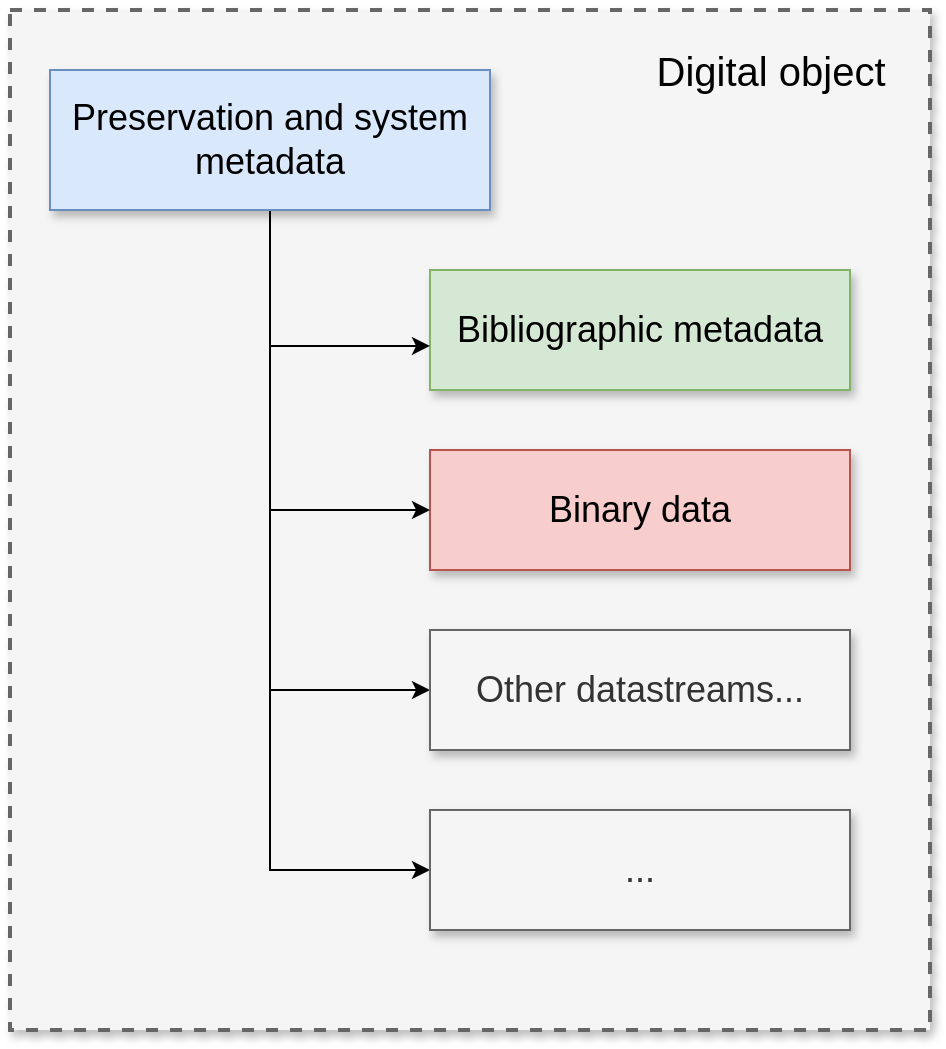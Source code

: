 <mxfile version="23.1.2" type="github">
  <diagram name="Page-1" id="90a13364-a465-7bf4-72fc-28e22215d7a0">
    <mxGraphModel dx="1364" dy="879" grid="1" gridSize="10" guides="1" tooltips="1" connect="1" arrows="1" fold="1" page="1" pageScale="1.5" pageWidth="1169" pageHeight="826" background="none" math="0" shadow="0">
      <root>
        <mxCell id="0" style=";html=1;" />
        <mxCell id="1" style=";html=1;" parent="0" />
        <mxCell id="3a17f1ce550125da-1" value="" style="whiteSpace=wrap;html=1;shadow=1;fontSize=20;fillColor=#f5f5f5;strokeColor=#666666;strokeWidth=2;dashed=1;" parent="1" vertex="1">
          <mxGeometry x="140" y="150" width="460" height="510" as="geometry" />
        </mxCell>
        <mxCell id="3a17f1ce550125da-4" value="Bibliographic metadata" style="whiteSpace=wrap;html=1;shadow=1;fontSize=18;fillColor=#d5e8d4;strokeColor=#82b366;" parent="1" vertex="1">
          <mxGeometry x="350" y="280" width="210" height="60" as="geometry" />
        </mxCell>
        <mxCell id="3a17f1ce550125da-5" value="Binary data" style="whiteSpace=wrap;html=1;shadow=1;fontSize=18;fillColor=#f8cecc;strokeColor=#b85450;" parent="1" vertex="1">
          <mxGeometry x="350" y="370" width="210" height="60" as="geometry" />
        </mxCell>
        <mxCell id="_ZWsoYf-q-NwRKAh8EJa-6" style="edgeStyle=orthogonalEdgeStyle;rounded=0;orthogonalLoop=1;jettySize=auto;html=1;entryX=0;entryY=0.5;entryDx=0;entryDy=0;" edge="1" parent="1" source="3a17f1ce550125da-6" target="3a17f1ce550125da-5">
          <mxGeometry relative="1" as="geometry" />
        </mxCell>
        <mxCell id="_ZWsoYf-q-NwRKAh8EJa-8" style="edgeStyle=orthogonalEdgeStyle;rounded=0;orthogonalLoop=1;jettySize=auto;html=1;entryX=0;entryY=0.5;entryDx=0;entryDy=0;" edge="1" parent="1" source="3a17f1ce550125da-6" target="_ZWsoYf-q-NwRKAh8EJa-7">
          <mxGeometry relative="1" as="geometry" />
        </mxCell>
        <mxCell id="_ZWsoYf-q-NwRKAh8EJa-10" style="edgeStyle=orthogonalEdgeStyle;rounded=0;orthogonalLoop=1;jettySize=auto;html=1;entryX=0;entryY=0.5;entryDx=0;entryDy=0;" edge="1" parent="1" source="3a17f1ce550125da-6" target="_ZWsoYf-q-NwRKAh8EJa-9">
          <mxGeometry relative="1" as="geometry" />
        </mxCell>
        <mxCell id="3a17f1ce550125da-6" value="Preservation and system metadata" style="whiteSpace=wrap;html=1;shadow=1;fontSize=18;fillColor=#dae8fc;strokeColor=#6c8ebf;" parent="1" vertex="1">
          <mxGeometry x="160" y="180" width="220" height="70" as="geometry" />
        </mxCell>
        <mxCell id="_ZWsoYf-q-NwRKAh8EJa-1" value="Digital object" style="text;html=1;align=center;verticalAlign=middle;resizable=0;points=[];autosize=1;strokeColor=none;fillColor=none;fontSize=20;" vertex="1" parent="1">
          <mxGeometry x="450" y="160" width="140" height="40" as="geometry" />
        </mxCell>
        <mxCell id="_ZWsoYf-q-NwRKAh8EJa-3" style="edgeStyle=orthogonalEdgeStyle;rounded=0;orthogonalLoop=1;jettySize=auto;html=1;entryX=0;entryY=0.633;entryDx=0;entryDy=0;entryPerimeter=0;" edge="1" parent="1" target="3a17f1ce550125da-4">
          <mxGeometry relative="1" as="geometry">
            <mxPoint x="270" y="270" as="sourcePoint" />
            <Array as="points">
              <mxPoint x="270" y="318" />
            </Array>
          </mxGeometry>
        </mxCell>
        <mxCell id="_ZWsoYf-q-NwRKAh8EJa-7" value="Other datastreams..." style="whiteSpace=wrap;html=1;shadow=1;fontSize=18;fillColor=#f5f5f5;fontColor=#333333;strokeColor=#666666;" vertex="1" parent="1">
          <mxGeometry x="350" y="460" width="210" height="60" as="geometry" />
        </mxCell>
        <mxCell id="_ZWsoYf-q-NwRKAh8EJa-9" value="..." style="whiteSpace=wrap;html=1;shadow=1;fontSize=18;fillColor=#f5f5f5;strokeColor=#666666;fontColor=#333333;" vertex="1" parent="1">
          <mxGeometry x="350" y="550" width="210" height="60" as="geometry" />
        </mxCell>
        <mxCell id="_ZWsoYf-q-NwRKAh8EJa-11" style="edgeStyle=orthogonalEdgeStyle;rounded=0;orthogonalLoop=1;jettySize=auto;html=1;exitX=0.5;exitY=1;exitDx=0;exitDy=0;" edge="1" parent="1" source="3a17f1ce550125da-1" target="3a17f1ce550125da-1">
          <mxGeometry relative="1" as="geometry" />
        </mxCell>
      </root>
    </mxGraphModel>
  </diagram>
</mxfile>
